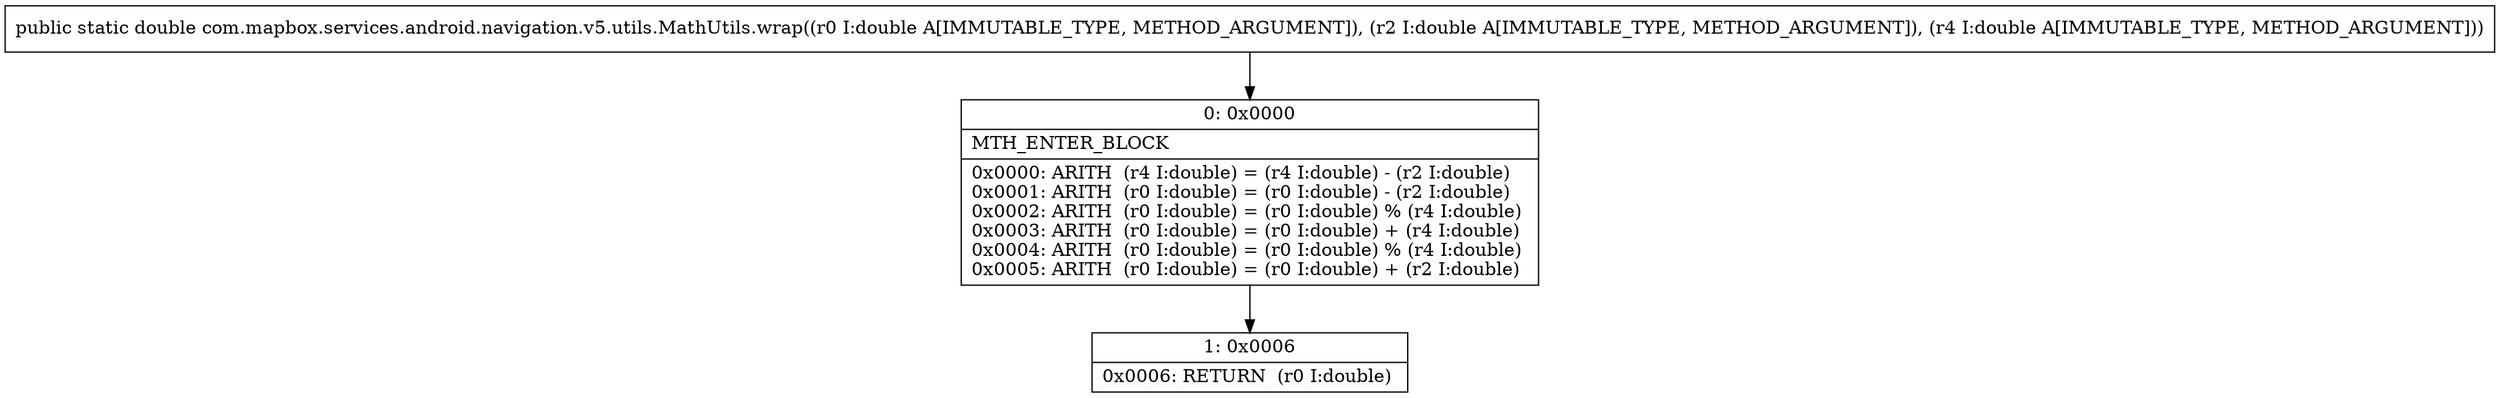 digraph "CFG forcom.mapbox.services.android.navigation.v5.utils.MathUtils.wrap(DDD)D" {
Node_0 [shape=record,label="{0\:\ 0x0000|MTH_ENTER_BLOCK\l|0x0000: ARITH  (r4 I:double) = (r4 I:double) \- (r2 I:double) \l0x0001: ARITH  (r0 I:double) = (r0 I:double) \- (r2 I:double) \l0x0002: ARITH  (r0 I:double) = (r0 I:double) % (r4 I:double) \l0x0003: ARITH  (r0 I:double) = (r0 I:double) + (r4 I:double) \l0x0004: ARITH  (r0 I:double) = (r0 I:double) % (r4 I:double) \l0x0005: ARITH  (r0 I:double) = (r0 I:double) + (r2 I:double) \l}"];
Node_1 [shape=record,label="{1\:\ 0x0006|0x0006: RETURN  (r0 I:double) \l}"];
MethodNode[shape=record,label="{public static double com.mapbox.services.android.navigation.v5.utils.MathUtils.wrap((r0 I:double A[IMMUTABLE_TYPE, METHOD_ARGUMENT]), (r2 I:double A[IMMUTABLE_TYPE, METHOD_ARGUMENT]), (r4 I:double A[IMMUTABLE_TYPE, METHOD_ARGUMENT])) }"];
MethodNode -> Node_0;
Node_0 -> Node_1;
}

